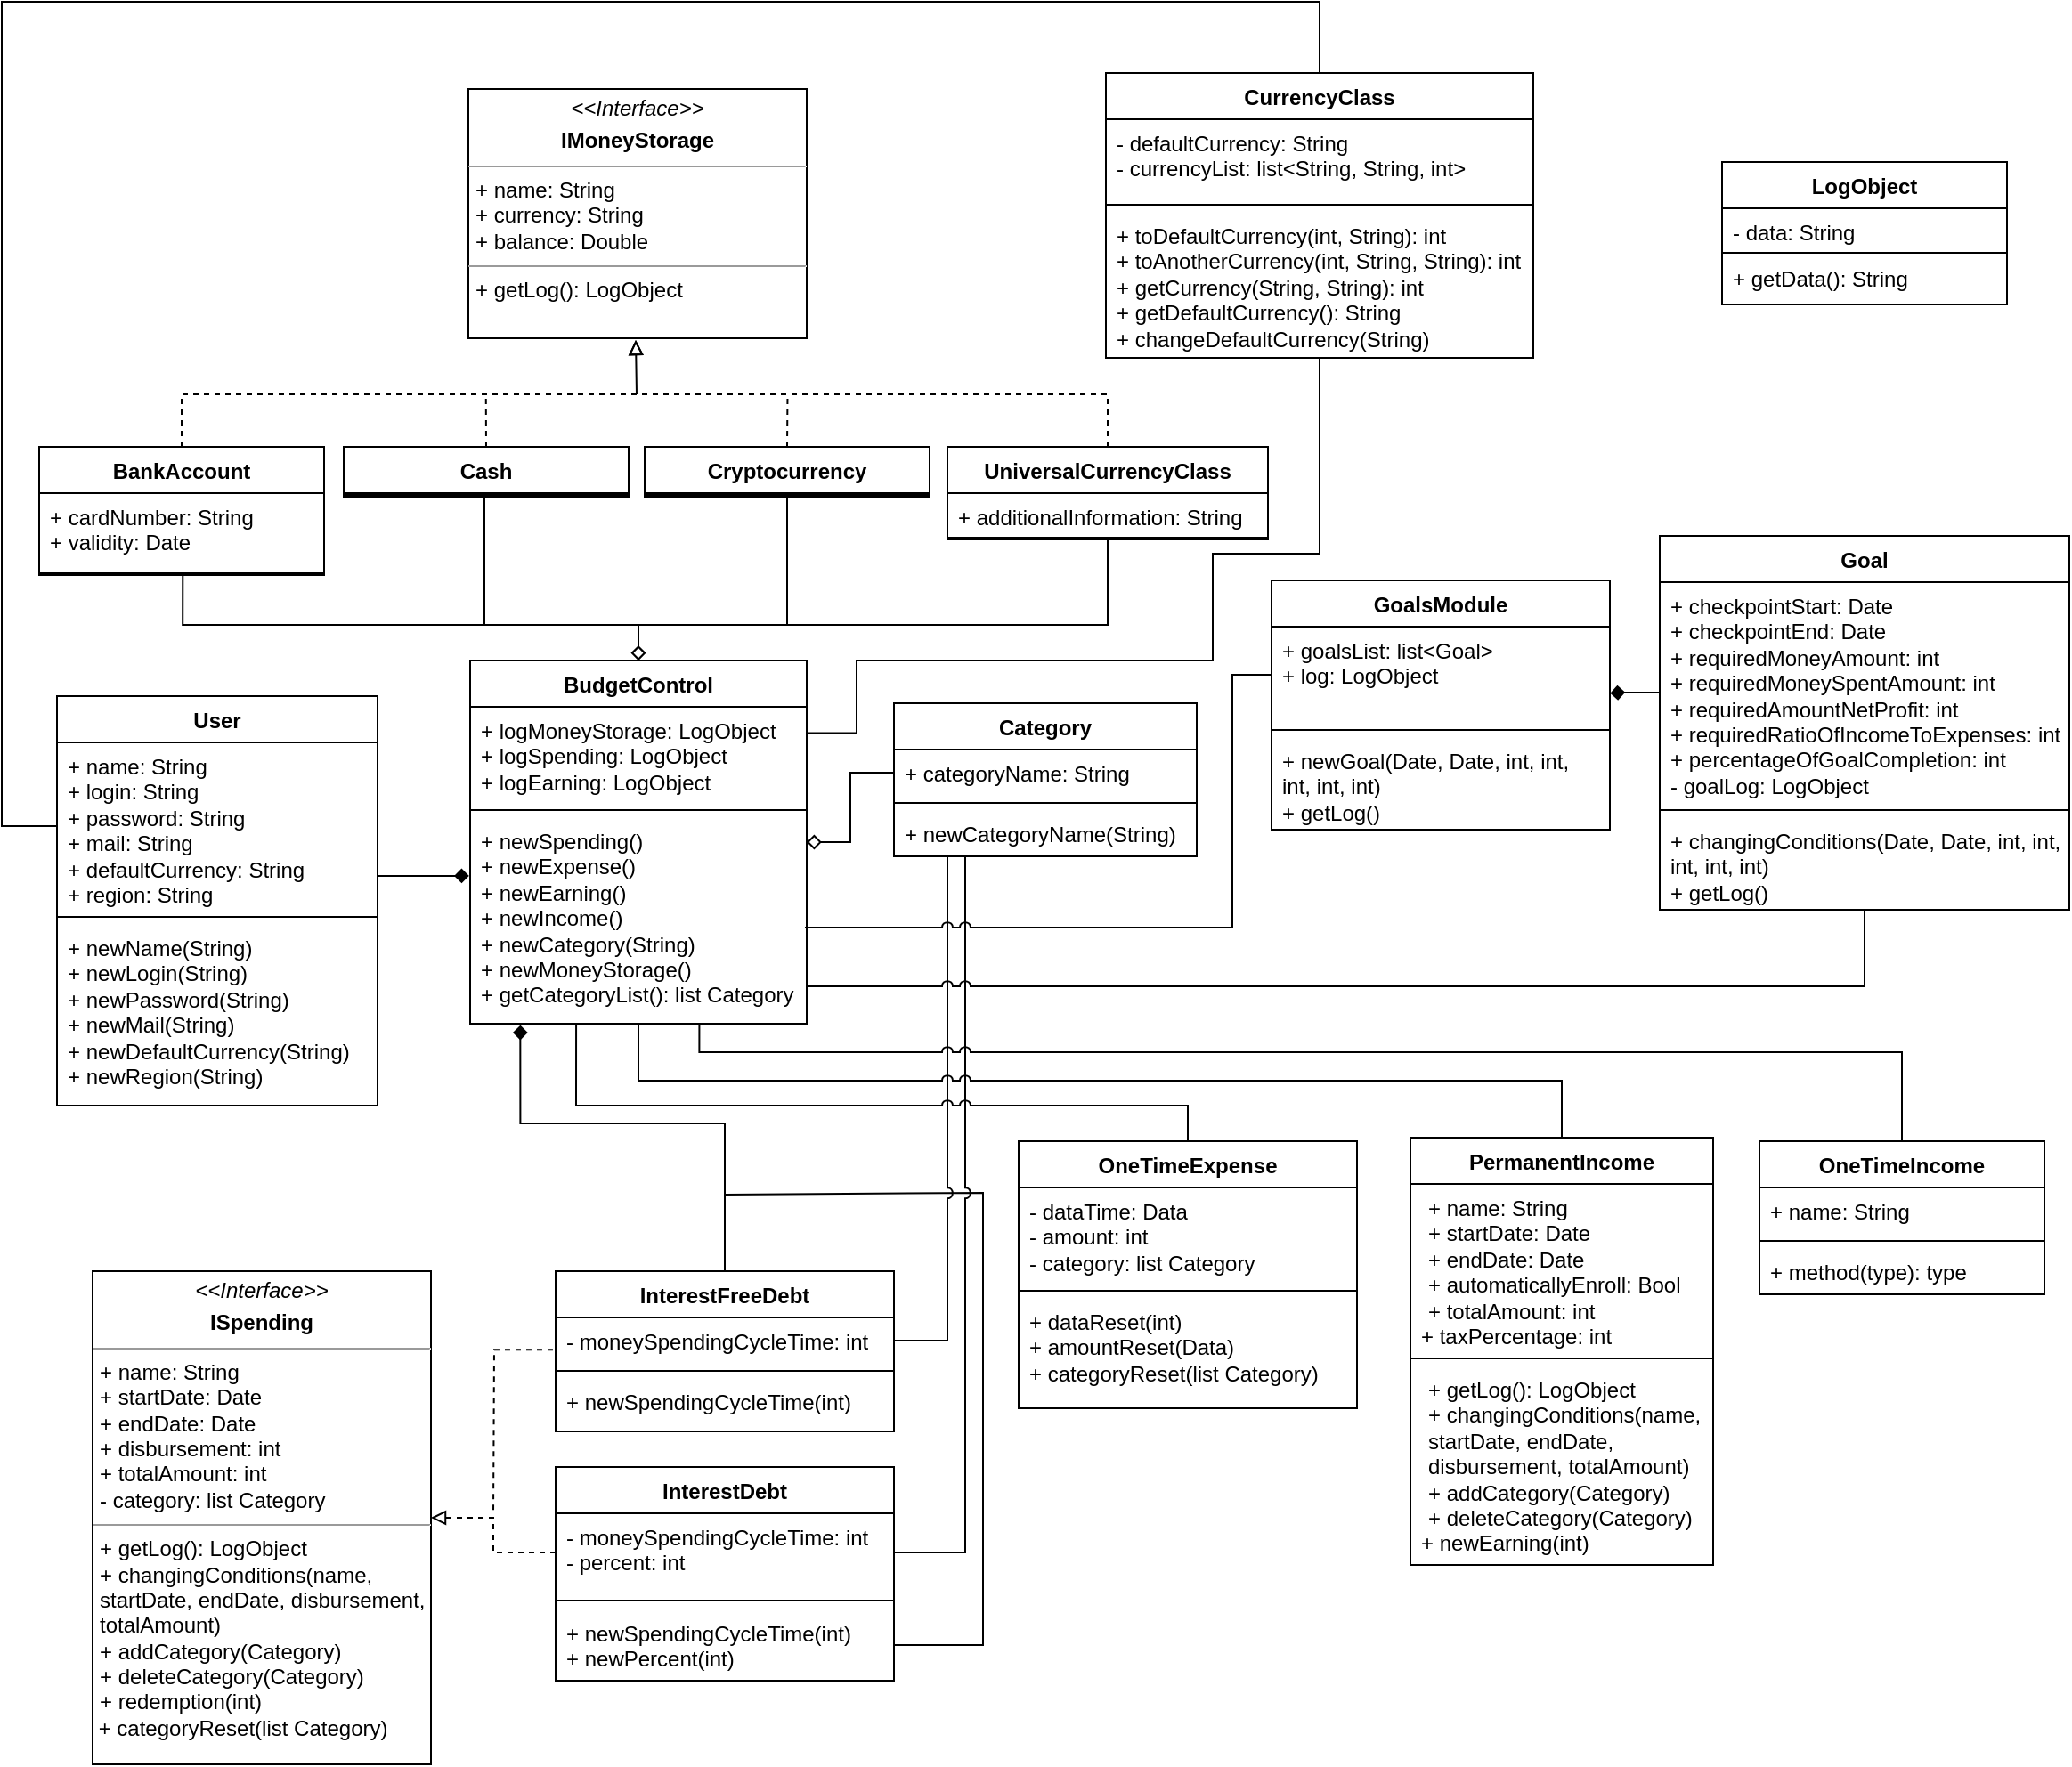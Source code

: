 <mxfile version="21.1.2" type="github">
  <diagram id="R2lEEEUBdFMjLlhIrx00" name="Page-1">
    <mxGraphModel dx="2385" dy="1435" grid="1" gridSize="10" guides="1" tooltips="1" connect="1" arrows="1" fold="1" page="1" pageScale="1" pageWidth="1654" pageHeight="1169" math="0" shadow="0" extFonts="Permanent Marker^https://fonts.googleapis.com/css?family=Permanent+Marker">
      <root>
        <mxCell id="0" />
        <mxCell id="1" parent="0" />
        <mxCell id="lAlPswCy58fTUQdY8r50-32" style="edgeStyle=orthogonalEdgeStyle;rounded=0;orthogonalLoop=1;jettySize=auto;html=1;exitX=0.5;exitY=0;exitDx=0;exitDy=0;entryX=0.5;entryY=1;entryDx=0;entryDy=0;endArrow=block;endFill=0;dashed=1;" parent="1" source="lAlPswCy58fTUQdY8r50-10" edge="1">
          <mxGeometry relative="1" as="geometry">
            <mxPoint x="602" y="290.0" as="targetPoint" />
          </mxGeometry>
        </mxCell>
        <mxCell id="lAlPswCy58fTUQdY8r50-55" style="edgeStyle=orthogonalEdgeStyle;rounded=0;orthogonalLoop=1;jettySize=auto;html=1;exitX=0.504;exitY=1.04;exitDx=0;exitDy=0;entryX=0.5;entryY=0;entryDx=0;entryDy=0;endArrow=diamond;endFill=0;exitPerimeter=0;" parent="1" target="lAlPswCy58fTUQdY8r50-47" edge="1" source="lAlPswCy58fTUQdY8r50-11">
          <mxGeometry relative="1" as="geometry">
            <mxPoint x="347.0" y="418" as="sourcePoint" />
            <mxPoint x="603" y="486" as="targetPoint" />
            <Array as="points">
              <mxPoint x="348" y="450" />
              <mxPoint x="604" y="450" />
            </Array>
          </mxGeometry>
        </mxCell>
        <mxCell id="lAlPswCy58fTUQdY8r50-10" value="&lt;b&gt;BankAccount&lt;/b&gt;" style="swimlane;fontStyle=1;align=center;verticalAlign=top;childLayout=stackLayout;horizontal=1;startSize=26;horizontalStack=0;resizeParent=1;resizeParentMax=0;resizeLast=0;collapsible=1;marginBottom=0;whiteSpace=wrap;html=1;" parent="1" vertex="1">
          <mxGeometry x="267" y="350" width="160" height="72" as="geometry">
            <mxRectangle x="50" y="440" width="120" height="30" as="alternateBounds" />
          </mxGeometry>
        </mxCell>
        <mxCell id="lAlPswCy58fTUQdY8r50-11" value="&lt;div&gt;+ cardNumber: String&lt;/div&gt;+ validity: Date&lt;div&gt;&lt;br&gt;&lt;/div&gt;" style="text;strokeColor=none;fillColor=none;align=left;verticalAlign=top;spacingLeft=4;spacingRight=4;overflow=hidden;rotatable=0;points=[[0,0.5],[1,0.5]];portConstraint=eastwest;whiteSpace=wrap;html=1;" parent="lAlPswCy58fTUQdY8r50-10" vertex="1">
          <mxGeometry y="26" width="160" height="44" as="geometry" />
        </mxCell>
        <mxCell id="lAlPswCy58fTUQdY8r50-12" value="" style="line;strokeWidth=1;fillColor=none;align=left;verticalAlign=middle;spacingTop=-1;spacingLeft=3;spacingRight=3;rotatable=0;labelPosition=right;points=[];portConstraint=eastwest;strokeColor=inherit;" parent="lAlPswCy58fTUQdY8r50-10" vertex="1">
          <mxGeometry y="70" width="160" height="2" as="geometry" />
        </mxCell>
        <mxCell id="lAlPswCy58fTUQdY8r50-43" style="edgeStyle=orthogonalEdgeStyle;rounded=0;orthogonalLoop=1;jettySize=auto;html=1;exitX=0.5;exitY=0;exitDx=0;exitDy=0;endArrow=none;endFill=0;dashed=1;" parent="1" source="lAlPswCy58fTUQdY8r50-14" edge="1">
          <mxGeometry relative="1" as="geometry">
            <mxPoint x="517.875" y="320" as="targetPoint" />
          </mxGeometry>
        </mxCell>
        <mxCell id="lAlPswCy58fTUQdY8r50-56" style="edgeStyle=orthogonalEdgeStyle;rounded=0;orthogonalLoop=1;jettySize=auto;html=1;endArrow=none;endFill=0;" parent="1" edge="1">
          <mxGeometry relative="1" as="geometry">
            <mxPoint x="517" y="450" as="targetPoint" />
            <mxPoint x="518" y="374" as="sourcePoint" />
            <Array as="points">
              <mxPoint x="517" y="374" />
            </Array>
          </mxGeometry>
        </mxCell>
        <mxCell id="lAlPswCy58fTUQdY8r50-14" value="Cash" style="swimlane;fontStyle=1;align=center;verticalAlign=top;childLayout=stackLayout;horizontal=1;startSize=26;horizontalStack=0;resizeParent=1;resizeParentMax=0;resizeLast=0;collapsible=1;marginBottom=0;whiteSpace=wrap;html=1;" parent="1" vertex="1">
          <mxGeometry x="438" y="350" width="160" height="28" as="geometry">
            <mxRectangle x="302" y="370" width="120" height="30" as="alternateBounds" />
          </mxGeometry>
        </mxCell>
        <mxCell id="lAlPswCy58fTUQdY8r50-16" value="" style="line;strokeWidth=1;fillColor=none;align=left;verticalAlign=middle;spacingTop=-1;spacingLeft=3;spacingRight=3;rotatable=0;labelPosition=right;points=[];portConstraint=eastwest;strokeColor=inherit;" parent="lAlPswCy58fTUQdY8r50-14" vertex="1">
          <mxGeometry y="26" width="160" height="2" as="geometry" />
        </mxCell>
        <mxCell id="lAlPswCy58fTUQdY8r50-42" style="edgeStyle=orthogonalEdgeStyle;rounded=0;orthogonalLoop=1;jettySize=auto;html=1;exitX=0.5;exitY=0;exitDx=0;exitDy=0;endArrow=none;endFill=0;dashed=1;" parent="1" source="lAlPswCy58fTUQdY8r50-25" edge="1">
          <mxGeometry relative="1" as="geometry">
            <mxPoint x="687.25" y="320" as="targetPoint" />
          </mxGeometry>
        </mxCell>
        <mxCell id="lAlPswCy58fTUQdY8r50-58" style="edgeStyle=orthogonalEdgeStyle;rounded=0;orthogonalLoop=1;jettySize=auto;html=1;endArrow=none;endFill=0;" parent="1" edge="1">
          <mxGeometry relative="1" as="geometry">
            <mxPoint x="687" y="450" as="targetPoint" />
            <mxPoint x="687" y="374" as="sourcePoint" />
          </mxGeometry>
        </mxCell>
        <mxCell id="lAlPswCy58fTUQdY8r50-25" value="Cryptocurrency" style="swimlane;fontStyle=1;align=center;verticalAlign=top;childLayout=stackLayout;horizontal=1;startSize=26;horizontalStack=0;resizeParent=1;resizeParentMax=0;resizeLast=0;collapsible=1;marginBottom=0;whiteSpace=wrap;html=1;" parent="1" vertex="1">
          <mxGeometry x="607" y="350" width="160" height="28" as="geometry">
            <mxRectangle x="50" y="440" width="120" height="30" as="alternateBounds" />
          </mxGeometry>
        </mxCell>
        <mxCell id="lAlPswCy58fTUQdY8r50-27" value="" style="line;strokeWidth=1;fillColor=none;align=left;verticalAlign=middle;spacingTop=-1;spacingLeft=3;spacingRight=3;rotatable=0;labelPosition=right;points=[];portConstraint=eastwest;strokeColor=inherit;" parent="lAlPswCy58fTUQdY8r50-25" vertex="1">
          <mxGeometry y="26" width="160" height="2" as="geometry" />
        </mxCell>
        <mxCell id="lAlPswCy58fTUQdY8r50-41" style="edgeStyle=orthogonalEdgeStyle;rounded=0;orthogonalLoop=1;jettySize=auto;html=1;exitX=0.5;exitY=0;exitDx=0;exitDy=0;entryX=0.5;entryY=1;entryDx=0;entryDy=0;endArrow=block;endFill=0;dashed=1;" parent="1" source="lAlPswCy58fTUQdY8r50-29" edge="1">
          <mxGeometry relative="1" as="geometry">
            <mxPoint x="602" y="290.0" as="targetPoint" />
          </mxGeometry>
        </mxCell>
        <mxCell id="lAlPswCy58fTUQdY8r50-57" style="edgeStyle=orthogonalEdgeStyle;rounded=0;orthogonalLoop=1;jettySize=auto;html=1;exitX=0.5;exitY=1;exitDx=0;exitDy=0;entryX=0.5;entryY=0;entryDx=0;entryDy=0;endArrow=diamond;endFill=0;" parent="1" source="lAlPswCy58fTUQdY8r50-29" target="lAlPswCy58fTUQdY8r50-47" edge="1">
          <mxGeometry relative="1" as="geometry">
            <Array as="points">
              <mxPoint x="867" y="450" />
              <mxPoint x="604" y="450" />
            </Array>
          </mxGeometry>
        </mxCell>
        <mxCell id="lAlPswCy58fTUQdY8r50-29" value="&lt;b&gt;UniversalCurrencyClass&lt;/b&gt;" style="swimlane;fontStyle=1;align=center;verticalAlign=top;childLayout=stackLayout;horizontal=1;startSize=26;horizontalStack=0;resizeParent=1;resizeParentMax=0;resizeLast=0;collapsible=1;marginBottom=0;whiteSpace=wrap;html=1;" parent="1" vertex="1">
          <mxGeometry x="777" y="350" width="180" height="52" as="geometry">
            <mxRectangle x="50" y="440" width="120" height="30" as="alternateBounds" />
          </mxGeometry>
        </mxCell>
        <mxCell id="lAlPswCy58fTUQdY8r50-30" value="&lt;div&gt;+ additionalInformation: String&lt;/div&gt;&lt;div&gt;&lt;br&gt;&lt;/div&gt;" style="text;strokeColor=none;fillColor=none;align=left;verticalAlign=top;spacingLeft=4;spacingRight=4;overflow=hidden;rotatable=0;points=[[0,0.5],[1,0.5]];portConstraint=eastwest;whiteSpace=wrap;html=1;" parent="lAlPswCy58fTUQdY8r50-29" vertex="1">
          <mxGeometry y="26" width="180" height="24" as="geometry" />
        </mxCell>
        <mxCell id="lAlPswCy58fTUQdY8r50-31" value="" style="line;strokeWidth=1;fillColor=none;align=left;verticalAlign=middle;spacingTop=-1;spacingLeft=3;spacingRight=3;rotatable=0;labelPosition=right;points=[];portConstraint=eastwest;strokeColor=inherit;" parent="lAlPswCy58fTUQdY8r50-29" vertex="1">
          <mxGeometry y="50" width="180" height="2" as="geometry" />
        </mxCell>
        <mxCell id="lAlPswCy58fTUQdY8r50-46" value="&lt;p style=&quot;margin:0px;margin-top:4px;text-align:center;&quot;&gt;&lt;i&gt;&amp;lt;&amp;lt;Interface&amp;gt;&amp;gt;&lt;/i&gt;&lt;br&gt;&lt;/p&gt;&lt;p style=&quot;margin:0px;margin-top:4px;text-align:center;&quot;&gt;&lt;b&gt;IMoneyStorage&lt;/b&gt;&lt;/p&gt;&lt;hr size=&quot;1&quot;&gt;&lt;p style=&quot;margin:0px;margin-left:4px;&quot;&gt;+ name: String&lt;br&gt;+ currency: String&lt;/p&gt;&lt;p style=&quot;margin:0px;margin-left:4px;&quot;&gt;+ balance: Double&lt;/p&gt;&lt;hr size=&quot;1&quot;&gt;&lt;p style=&quot;margin:0px;margin-left:4px;&quot;&gt;+ getLog(): LogObject&lt;br&gt;&lt;/p&gt;" style="verticalAlign=top;align=left;overflow=fill;fontSize=12;fontFamily=Helvetica;html=1;whiteSpace=wrap;" parent="1" vertex="1">
          <mxGeometry x="508" y="149" width="190" height="140" as="geometry" />
        </mxCell>
        <mxCell id="lAlPswCy58fTUQdY8r50-47" value="BudgetControl" style="swimlane;fontStyle=1;align=center;verticalAlign=top;childLayout=stackLayout;horizontal=1;startSize=26;horizontalStack=0;resizeParent=1;resizeParentMax=0;resizeLast=0;collapsible=1;marginBottom=0;whiteSpace=wrap;html=1;" parent="1" vertex="1">
          <mxGeometry x="509" y="470" width="189" height="204" as="geometry" />
        </mxCell>
        <mxCell id="lAlPswCy58fTUQdY8r50-48" value="&lt;div&gt;+ logMoneyStorage: LogObject&lt;/div&gt;&lt;div&gt;+ logSpending: LogObject&lt;br&gt;&lt;/div&gt;&lt;div&gt;+ logEarning: LogObject&lt;br&gt;&lt;/div&gt;" style="text;strokeColor=none;fillColor=none;align=left;verticalAlign=top;spacingLeft=4;spacingRight=4;overflow=hidden;rotatable=0;points=[[0,0.5],[1,0.5]];portConstraint=eastwest;whiteSpace=wrap;html=1;" parent="lAlPswCy58fTUQdY8r50-47" vertex="1">
          <mxGeometry y="26" width="189" height="54" as="geometry" />
        </mxCell>
        <mxCell id="lAlPswCy58fTUQdY8r50-49" value="" style="line;strokeWidth=1;fillColor=none;align=left;verticalAlign=middle;spacingTop=-1;spacingLeft=3;spacingRight=3;rotatable=0;labelPosition=right;points=[];portConstraint=eastwest;strokeColor=inherit;" parent="lAlPswCy58fTUQdY8r50-47" vertex="1">
          <mxGeometry y="80" width="189" height="8" as="geometry" />
        </mxCell>
        <mxCell id="lAlPswCy58fTUQdY8r50-50" value="&lt;div&gt;+ newSpending()&lt;/div&gt;&lt;div&gt;+ newExpense()&lt;/div&gt;&lt;div&gt;+ newEarning()&lt;/div&gt;&lt;div&gt;+ newIncome()&lt;/div&gt;&lt;div&gt;+ newCategory(String)&lt;/div&gt;&lt;div&gt;+ newMoneyStorage()&lt;br&gt;&lt;/div&gt;&lt;div&gt;+ getCategoryList(): list Category&lt;br&gt;&lt;/div&gt;" style="text;strokeColor=none;fillColor=none;align=left;verticalAlign=top;spacingLeft=4;spacingRight=4;overflow=hidden;rotatable=0;points=[[0,0.5],[1,0.5]];portConstraint=eastwest;whiteSpace=wrap;html=1;" parent="lAlPswCy58fTUQdY8r50-47" vertex="1">
          <mxGeometry y="88" width="189" height="116" as="geometry" />
        </mxCell>
        <mxCell id="lAlPswCy58fTUQdY8r50-51" value="Category" style="swimlane;fontStyle=1;align=center;verticalAlign=top;childLayout=stackLayout;horizontal=1;startSize=26;horizontalStack=0;resizeParent=1;resizeParentMax=0;resizeLast=0;collapsible=1;marginBottom=0;whiteSpace=wrap;html=1;" parent="1" vertex="1">
          <mxGeometry x="747" y="494" width="170" height="86" as="geometry" />
        </mxCell>
        <mxCell id="lAlPswCy58fTUQdY8r50-52" value="+ categoryName: String" style="text;strokeColor=none;fillColor=none;align=left;verticalAlign=top;spacingLeft=4;spacingRight=4;overflow=hidden;rotatable=0;points=[[0,0.5],[1,0.5]];portConstraint=eastwest;whiteSpace=wrap;html=1;" parent="lAlPswCy58fTUQdY8r50-51" vertex="1">
          <mxGeometry y="26" width="170" height="26" as="geometry" />
        </mxCell>
        <mxCell id="lAlPswCy58fTUQdY8r50-53" value="" style="line;strokeWidth=1;fillColor=none;align=left;verticalAlign=middle;spacingTop=-1;spacingLeft=3;spacingRight=3;rotatable=0;labelPosition=right;points=[];portConstraint=eastwest;strokeColor=inherit;" parent="lAlPswCy58fTUQdY8r50-51" vertex="1">
          <mxGeometry y="52" width="170" height="8" as="geometry" />
        </mxCell>
        <mxCell id="lAlPswCy58fTUQdY8r50-54" value="+ newCategoryName(String)" style="text;strokeColor=none;fillColor=none;align=left;verticalAlign=top;spacingLeft=4;spacingRight=4;overflow=hidden;rotatable=0;points=[[0,0.5],[1,0.5]];portConstraint=eastwest;whiteSpace=wrap;html=1;" parent="lAlPswCy58fTUQdY8r50-51" vertex="1">
          <mxGeometry y="60" width="170" height="26" as="geometry" />
        </mxCell>
        <mxCell id="lAlPswCy58fTUQdY8r50-59" style="edgeStyle=orthogonalEdgeStyle;rounded=0;orthogonalLoop=1;jettySize=auto;html=1;exitX=0;exitY=0.5;exitDx=0;exitDy=0;entryX=1;entryY=0.5;entryDx=0;entryDy=0;endArrow=diamond;endFill=0;" parent="1" source="lAlPswCy58fTUQdY8r50-52" target="lAlPswCy58fTUQdY8r50-47" edge="1">
          <mxGeometry relative="1" as="geometry" />
        </mxCell>
        <mxCell id="lAlPswCy58fTUQdY8r50-60" value="User" style="swimlane;fontStyle=1;align=center;verticalAlign=top;childLayout=stackLayout;horizontal=1;startSize=26;horizontalStack=0;resizeParent=1;resizeParentMax=0;resizeLast=0;collapsible=1;marginBottom=0;whiteSpace=wrap;html=1;" parent="1" vertex="1">
          <mxGeometry x="277" y="490" width="180" height="230" as="geometry" />
        </mxCell>
        <mxCell id="lAlPswCy58fTUQdY8r50-61" value="&lt;div&gt;+ name: String&lt;/div&gt;&lt;div&gt;+ login: String&lt;/div&gt;&lt;div&gt;+ password: String&lt;br&gt;&lt;/div&gt;&lt;div&gt;+ mail: String&lt;/div&gt;&lt;div&gt;+ defaultCurrency: String&lt;br&gt;&lt;/div&gt;&lt;div&gt;+ region: String&lt;br&gt;&lt;/div&gt;" style="text;strokeColor=none;fillColor=none;align=left;verticalAlign=top;spacingLeft=4;spacingRight=4;overflow=hidden;rotatable=0;points=[[0,0.5],[1,0.5]];portConstraint=eastwest;whiteSpace=wrap;html=1;" parent="lAlPswCy58fTUQdY8r50-60" vertex="1">
          <mxGeometry y="26" width="180" height="94" as="geometry" />
        </mxCell>
        <mxCell id="lAlPswCy58fTUQdY8r50-62" value="" style="line;strokeWidth=1;fillColor=none;align=left;verticalAlign=middle;spacingTop=-1;spacingLeft=3;spacingRight=3;rotatable=0;labelPosition=right;points=[];portConstraint=eastwest;strokeColor=inherit;" parent="lAlPswCy58fTUQdY8r50-60" vertex="1">
          <mxGeometry y="120" width="180" height="8" as="geometry" />
        </mxCell>
        <mxCell id="lAlPswCy58fTUQdY8r50-63" value="&lt;div&gt;+ newName(String)&lt;/div&gt;&lt;div&gt;+ newLogin(String)&lt;/div&gt;&lt;div&gt;+ newPassword(String)&lt;/div&gt;&lt;div&gt;+ newMail(String)&lt;/div&gt;&lt;div&gt;+ newDefaultCurrency(String)&lt;br&gt;&lt;/div&gt;+ newRegion(String)" style="text;strokeColor=none;fillColor=none;align=left;verticalAlign=top;spacingLeft=4;spacingRight=4;overflow=hidden;rotatable=0;points=[[0,0.5],[1,0.5]];portConstraint=eastwest;whiteSpace=wrap;html=1;" parent="lAlPswCy58fTUQdY8r50-60" vertex="1">
          <mxGeometry y="128" width="180" height="102" as="geometry" />
        </mxCell>
        <mxCell id="lAlPswCy58fTUQdY8r50-64" style="edgeStyle=orthogonalEdgeStyle;rounded=0;orthogonalLoop=1;jettySize=auto;html=1;exitX=1;exitY=0.798;exitDx=0;exitDy=0;endArrow=diamond;endFill=1;exitPerimeter=0;entryX=-0.003;entryY=0.284;entryDx=0;entryDy=0;entryPerimeter=0;" parent="1" source="lAlPswCy58fTUQdY8r50-61" target="lAlPswCy58fTUQdY8r50-50" edge="1">
          <mxGeometry relative="1" as="geometry">
            <mxPoint x="507" y="590" as="targetPoint" />
            <Array as="points" />
          </mxGeometry>
        </mxCell>
        <mxCell id="lAlPswCy58fTUQdY8r50-65" value="&lt;p style=&quot;margin:0px;margin-top:4px;text-align:center;&quot;&gt;&lt;i&gt;&amp;lt;&amp;lt;Interface&amp;gt;&amp;gt;&lt;/i&gt;&lt;br&gt;&lt;/p&gt;&lt;p style=&quot;margin:0px;margin-top:4px;text-align:center;&quot;&gt;&lt;b&gt;ISpending&lt;/b&gt;&lt;/p&gt;&lt;hr size=&quot;1&quot;&gt;&lt;p style=&quot;margin:0px;margin-left:4px;&quot;&gt;+ name: String&lt;br&gt;+ startDate: Date&lt;/p&gt;&lt;p style=&quot;margin:0px;margin-left:4px;&quot;&gt;+ endDate: Date&lt;/p&gt;&lt;p style=&quot;margin:0px;margin-left:4px;&quot;&gt;+ disbursement: int&lt;/p&gt;&lt;p style=&quot;margin:0px;margin-left:4px;&quot;&gt;+ totalAmount: int&lt;/p&gt;&lt;p style=&quot;margin:0px;margin-left:4px;&quot;&gt;- category: list Category&lt;/p&gt;&lt;hr size=&quot;1&quot;&gt;&lt;p style=&quot;margin:0px;margin-left:4px;&quot;&gt;+ getLog(): LogObject&lt;/p&gt;&lt;p style=&quot;margin:0px;margin-left:4px;&quot;&gt;+ changingConditions(name, startDate, endDate, disbursement, totalAmount)&lt;/p&gt;&lt;p style=&quot;margin:0px;margin-left:4px;&quot;&gt;+ addCategory(Category)&lt;/p&gt;&lt;p style=&quot;margin:0px;margin-left:4px;&quot;&gt;+ deleteCategory(Category)&lt;/p&gt;&lt;p style=&quot;margin:0px;margin-left:4px;&quot;&gt;+ redemption(int)&lt;br&gt;&lt;/p&gt;&lt;div&gt;&amp;nbsp;+ categoryReset(list Category)&lt;/div&gt;" style="verticalAlign=top;align=left;overflow=fill;fontSize=12;fontFamily=Helvetica;html=1;whiteSpace=wrap;" parent="1" vertex="1">
          <mxGeometry x="297" y="813" width="190" height="277" as="geometry" />
        </mxCell>
        <mxCell id="lAlPswCy58fTUQdY8r50-81" style="edgeStyle=orthogonalEdgeStyle;rounded=0;orthogonalLoop=1;jettySize=auto;html=1;exitX=0.5;exitY=0;exitDx=0;exitDy=0;endArrow=diamond;endFill=1;entryX=0.149;entryY=1.007;entryDx=0;entryDy=0;entryPerimeter=0;" parent="1" source="lAlPswCy58fTUQdY8r50-68" target="lAlPswCy58fTUQdY8r50-50" edge="1">
          <mxGeometry relative="1" as="geometry">
            <mxPoint x="537" y="690" as="targetPoint" />
            <Array as="points">
              <mxPoint x="652" y="730" />
              <mxPoint x="537" y="730" />
            </Array>
          </mxGeometry>
        </mxCell>
        <mxCell id="lAlPswCy58fTUQdY8r50-68" value="InterestFreeDebt" style="swimlane;fontStyle=1;align=center;verticalAlign=top;childLayout=stackLayout;horizontal=1;startSize=26;horizontalStack=0;resizeParent=1;resizeParentMax=0;resizeLast=0;collapsible=1;marginBottom=0;whiteSpace=wrap;html=1;" parent="1" vertex="1">
          <mxGeometry x="557" y="813" width="190" height="90" as="geometry" />
        </mxCell>
        <mxCell id="lAlPswCy58fTUQdY8r50-77" style="edgeStyle=orthogonalEdgeStyle;rounded=0;orthogonalLoop=1;jettySize=auto;html=1;exitX=-0.008;exitY=0.697;exitDx=0;exitDy=0;endArrow=none;endFill=0;dashed=1;exitPerimeter=0;" parent="lAlPswCy58fTUQdY8r50-68" source="lAlPswCy58fTUQdY8r50-69" edge="1">
          <mxGeometry relative="1" as="geometry">
            <mxPoint x="-35" y="137" as="targetPoint" />
            <mxPoint x="5" y="44" as="sourcePoint" />
          </mxGeometry>
        </mxCell>
        <mxCell id="lAlPswCy58fTUQdY8r50-69" value="- moneySpendingCycleTime: int" style="text;strokeColor=none;fillColor=none;align=left;verticalAlign=top;spacingLeft=4;spacingRight=4;overflow=hidden;rotatable=0;points=[[0,0.5],[1,0.5]];portConstraint=eastwest;whiteSpace=wrap;html=1;" parent="lAlPswCy58fTUQdY8r50-68" vertex="1">
          <mxGeometry y="26" width="190" height="26" as="geometry" />
        </mxCell>
        <mxCell id="lAlPswCy58fTUQdY8r50-70" value="" style="line;strokeWidth=1;fillColor=none;align=left;verticalAlign=middle;spacingTop=-1;spacingLeft=3;spacingRight=3;rotatable=0;labelPosition=right;points=[];portConstraint=eastwest;strokeColor=inherit;" parent="lAlPswCy58fTUQdY8r50-68" vertex="1">
          <mxGeometry y="52" width="190" height="8" as="geometry" />
        </mxCell>
        <mxCell id="lAlPswCy58fTUQdY8r50-71" value="+ newSpendingCycleTime(int)" style="text;strokeColor=none;fillColor=none;align=left;verticalAlign=top;spacingLeft=4;spacingRight=4;overflow=hidden;rotatable=0;points=[[0,0.5],[1,0.5]];portConstraint=eastwest;whiteSpace=wrap;html=1;" parent="lAlPswCy58fTUQdY8r50-68" vertex="1">
          <mxGeometry y="60" width="190" height="30" as="geometry" />
        </mxCell>
        <mxCell id="lAlPswCy58fTUQdY8r50-72" value="InterestDebt" style="swimlane;fontStyle=1;align=center;verticalAlign=top;childLayout=stackLayout;horizontal=1;startSize=26;horizontalStack=0;resizeParent=1;resizeParentMax=0;resizeLast=0;collapsible=1;marginBottom=0;whiteSpace=wrap;html=1;" parent="1" vertex="1">
          <mxGeometry x="557" y="923" width="190" height="120" as="geometry" />
        </mxCell>
        <mxCell id="lAlPswCy58fTUQdY8r50-73" value="&lt;div&gt;- moneySpendingCycleTime: int&lt;/div&gt;&lt;div&gt;- percent: int&lt;br&gt;&lt;/div&gt;" style="text;strokeColor=none;fillColor=none;align=left;verticalAlign=top;spacingLeft=4;spacingRight=4;overflow=hidden;rotatable=0;points=[[0,0.5],[1,0.5]];portConstraint=eastwest;whiteSpace=wrap;html=1;" parent="lAlPswCy58fTUQdY8r50-72" vertex="1">
          <mxGeometry y="26" width="190" height="44" as="geometry" />
        </mxCell>
        <mxCell id="lAlPswCy58fTUQdY8r50-74" value="" style="line;strokeWidth=1;fillColor=none;align=left;verticalAlign=middle;spacingTop=-1;spacingLeft=3;spacingRight=3;rotatable=0;labelPosition=right;points=[];portConstraint=eastwest;strokeColor=inherit;" parent="lAlPswCy58fTUQdY8r50-72" vertex="1">
          <mxGeometry y="70" width="190" height="10" as="geometry" />
        </mxCell>
        <mxCell id="lAlPswCy58fTUQdY8r50-82" style="edgeStyle=orthogonalEdgeStyle;rounded=0;orthogonalLoop=1;jettySize=auto;html=1;exitX=1;exitY=0.5;exitDx=0;exitDy=0;endArrow=none;endFill=0;jumpStyle=arc;" parent="lAlPswCy58fTUQdY8r50-72" source="lAlPswCy58fTUQdY8r50-75" edge="1">
          <mxGeometry relative="1" as="geometry">
            <mxPoint x="95" y="-153" as="targetPoint" />
            <mxPoint x="185" y="100" as="sourcePoint" />
            <Array as="points">
              <mxPoint x="240" y="100" />
              <mxPoint x="240" y="-154" />
              <mxPoint x="95" y="-154" />
            </Array>
          </mxGeometry>
        </mxCell>
        <mxCell id="lAlPswCy58fTUQdY8r50-75" value="&lt;div&gt;+ newSpendingCycleTime(int)&lt;br&gt;+ newPercent(int)&lt;br&gt;&lt;/div&gt;" style="text;strokeColor=none;fillColor=none;align=left;verticalAlign=top;spacingLeft=4;spacingRight=4;overflow=hidden;rotatable=0;points=[[0,0.5],[1,0.5]];portConstraint=eastwest;whiteSpace=wrap;html=1;" parent="lAlPswCy58fTUQdY8r50-72" vertex="1">
          <mxGeometry y="80" width="190" height="40" as="geometry" />
        </mxCell>
        <mxCell id="lAlPswCy58fTUQdY8r50-76" style="edgeStyle=orthogonalEdgeStyle;rounded=0;orthogonalLoop=1;jettySize=auto;html=1;exitX=0;exitY=0.5;exitDx=0;exitDy=0;entryX=1;entryY=0.5;entryDx=0;entryDy=0;endArrow=block;endFill=0;dashed=1;" parent="1" source="lAlPswCy58fTUQdY8r50-73" target="lAlPswCy58fTUQdY8r50-65" edge="1">
          <mxGeometry relative="1" as="geometry" />
        </mxCell>
        <mxCell id="lAlPswCy58fTUQdY8r50-78" style="edgeStyle=orthogonalEdgeStyle;rounded=0;orthogonalLoop=1;jettySize=auto;html=1;exitX=1;exitY=0.5;exitDx=0;exitDy=0;entryX=0.25;entryY=1;entryDx=0;entryDy=0;entryPerimeter=0;endArrow=none;endFill=0;jumpStyle=arc;" parent="1" source="lAlPswCy58fTUQdY8r50-69" target="lAlPswCy58fTUQdY8r50-54" edge="1">
          <mxGeometry relative="1" as="geometry">
            <Array as="points">
              <mxPoint x="777" y="852" />
              <mxPoint x="777" y="580" />
            </Array>
          </mxGeometry>
        </mxCell>
        <mxCell id="lAlPswCy58fTUQdY8r50-79" style="edgeStyle=orthogonalEdgeStyle;rounded=0;orthogonalLoop=1;jettySize=auto;html=1;exitX=1;exitY=0.5;exitDx=0;exitDy=0;entryX=0.313;entryY=1;entryDx=0;entryDy=0;entryPerimeter=0;endArrow=none;endFill=0;jumpStyle=arc;" parent="1" source="lAlPswCy58fTUQdY8r50-73" target="lAlPswCy58fTUQdY8r50-54" edge="1">
          <mxGeometry relative="1" as="geometry">
            <Array as="points">
              <mxPoint x="787" y="971" />
              <mxPoint x="787" y="580" />
            </Array>
          </mxGeometry>
        </mxCell>
        <mxCell id="lAlPswCy58fTUQdY8r50-91" style="edgeStyle=orthogonalEdgeStyle;rounded=0;orthogonalLoop=1;jettySize=auto;html=1;exitX=0.5;exitY=0;exitDx=0;exitDy=0;entryX=0.315;entryY=1.006;entryDx=0;entryDy=0;entryPerimeter=0;endArrow=none;endFill=0;jumpStyle=arc;" parent="1" source="lAlPswCy58fTUQdY8r50-83" target="lAlPswCy58fTUQdY8r50-50" edge="1">
          <mxGeometry relative="1" as="geometry">
            <Array as="points">
              <mxPoint x="912" y="720" />
              <mxPoint x="569" y="720" />
            </Array>
          </mxGeometry>
        </mxCell>
        <mxCell id="lAlPswCy58fTUQdY8r50-83" value="OneTimeExpense" style="swimlane;fontStyle=1;align=center;verticalAlign=top;childLayout=stackLayout;horizontal=1;startSize=26;horizontalStack=0;resizeParent=1;resizeParentMax=0;resizeLast=0;collapsible=1;marginBottom=0;whiteSpace=wrap;html=1;" parent="1" vertex="1">
          <mxGeometry x="817" y="740" width="190" height="150" as="geometry" />
        </mxCell>
        <mxCell id="lAlPswCy58fTUQdY8r50-85" value="&lt;div&gt;- dataTime: Data&lt;br&gt;&lt;/div&gt;&lt;div&gt;- amount: int&lt;br&gt;&lt;/div&gt;&lt;div&gt;- category: list Category&lt;br&gt;&lt;/div&gt;&lt;div&gt;&lt;br&gt;&lt;/div&gt;" style="text;strokeColor=none;fillColor=none;align=left;verticalAlign=top;spacingLeft=4;spacingRight=4;overflow=hidden;rotatable=0;points=[[0,0.5],[1,0.5]];portConstraint=eastwest;whiteSpace=wrap;html=1;" parent="lAlPswCy58fTUQdY8r50-83" vertex="1">
          <mxGeometry y="26" width="190" height="54" as="geometry" />
        </mxCell>
        <mxCell id="lAlPswCy58fTUQdY8r50-86" value="" style="line;strokeWidth=1;fillColor=none;align=left;verticalAlign=middle;spacingTop=-1;spacingLeft=3;spacingRight=3;rotatable=0;labelPosition=right;points=[];portConstraint=eastwest;strokeColor=inherit;" parent="lAlPswCy58fTUQdY8r50-83" vertex="1">
          <mxGeometry y="80" width="190" height="8" as="geometry" />
        </mxCell>
        <mxCell id="lAlPswCy58fTUQdY8r50-87" value="&lt;div&gt;+ dataReset(int)&lt;/div&gt;&lt;div&gt;+ amountReset(Data)&lt;/div&gt;&lt;div&gt;+ categoryReset(list Category)&lt;br&gt;&lt;/div&gt;" style="text;strokeColor=none;fillColor=none;align=left;verticalAlign=top;spacingLeft=4;spacingRight=4;overflow=hidden;rotatable=0;points=[[0,0.5],[1,0.5]];portConstraint=eastwest;whiteSpace=wrap;html=1;" parent="lAlPswCy58fTUQdY8r50-83" vertex="1">
          <mxGeometry y="88" width="190" height="62" as="geometry" />
        </mxCell>
        <mxCell id="lAlPswCy58fTUQdY8r50-101" style="edgeStyle=orthogonalEdgeStyle;rounded=0;orthogonalLoop=1;jettySize=auto;html=1;exitX=0.5;exitY=0;exitDx=0;exitDy=0;entryX=0.5;entryY=1;entryDx=0;entryDy=0;endArrow=none;endFill=0;jumpStyle=arc;" parent="1" source="lAlPswCy58fTUQdY8r50-93" target="lAlPswCy58fTUQdY8r50-47" edge="1">
          <mxGeometry relative="1" as="geometry" />
        </mxCell>
        <mxCell id="lAlPswCy58fTUQdY8r50-93" value="PermanentIncome" style="swimlane;fontStyle=1;align=center;verticalAlign=top;childLayout=stackLayout;horizontal=1;startSize=26;horizontalStack=0;resizeParent=1;resizeParentMax=0;resizeLast=0;collapsible=1;marginBottom=0;whiteSpace=wrap;html=1;" parent="1" vertex="1">
          <mxGeometry x="1037" y="738" width="170" height="240" as="geometry" />
        </mxCell>
        <mxCell id="lAlPswCy58fTUQdY8r50-94" value="&lt;p style=&quot;margin:0px;margin-left:4px;&quot;&gt;+ name: String&lt;br&gt;+ startDate: Date&lt;/p&gt;&lt;p style=&quot;margin:0px;margin-left:4px;&quot;&gt;+ endDate: Date&lt;/p&gt;&lt;p style=&quot;margin:0px;margin-left:4px;&quot;&gt;+ automaticallyEnroll: Bool&lt;/p&gt;&lt;p style=&quot;margin:0px;margin-left:4px;&quot;&gt;+ totalAmount: int&lt;/p&gt;+ taxPercentage: int" style="text;strokeColor=none;fillColor=none;align=left;verticalAlign=top;spacingLeft=4;spacingRight=4;overflow=hidden;rotatable=0;points=[[0,0.5],[1,0.5]];portConstraint=eastwest;whiteSpace=wrap;html=1;" parent="lAlPswCy58fTUQdY8r50-93" vertex="1">
          <mxGeometry y="26" width="170" height="94" as="geometry" />
        </mxCell>
        <mxCell id="lAlPswCy58fTUQdY8r50-95" value="" style="line;strokeWidth=1;fillColor=none;align=left;verticalAlign=middle;spacingTop=-1;spacingLeft=3;spacingRight=3;rotatable=0;labelPosition=right;points=[];portConstraint=eastwest;strokeColor=inherit;" parent="lAlPswCy58fTUQdY8r50-93" vertex="1">
          <mxGeometry y="120" width="170" height="8" as="geometry" />
        </mxCell>
        <mxCell id="lAlPswCy58fTUQdY8r50-96" value="&lt;p style=&quot;margin:0px;margin-left:4px;&quot;&gt;+ getLog(): LogObject&lt;/p&gt;&lt;p style=&quot;margin:0px;margin-left:4px;&quot;&gt;+ changingConditions(name, startDate, endDate, disbursement, totalAmount)&lt;/p&gt;&lt;p style=&quot;margin:0px;margin-left:4px;&quot;&gt;+ addCategory(Category)&lt;/p&gt;&lt;p style=&quot;margin:0px;margin-left:4px;&quot;&gt;+ deleteCategory(Category)&lt;/p&gt;+ newEarning(int)" style="text;strokeColor=none;fillColor=none;align=left;verticalAlign=top;spacingLeft=4;spacingRight=4;overflow=hidden;rotatable=0;points=[[0,0.5],[1,0.5]];portConstraint=eastwest;whiteSpace=wrap;html=1;" parent="lAlPswCy58fTUQdY8r50-93" vertex="1">
          <mxGeometry y="128" width="170" height="112" as="geometry" />
        </mxCell>
        <mxCell id="lAlPswCy58fTUQdY8r50-102" style="edgeStyle=orthogonalEdgeStyle;rounded=0;orthogonalLoop=1;jettySize=auto;html=1;exitX=0.5;exitY=0;exitDx=0;exitDy=0;entryX=0.681;entryY=1;entryDx=0;entryDy=0;entryPerimeter=0;endArrow=none;endFill=0;jumpStyle=arc;" parent="1" source="lAlPswCy58fTUQdY8r50-97" target="lAlPswCy58fTUQdY8r50-50" edge="1">
          <mxGeometry relative="1" as="geometry">
            <Array as="points">
              <mxPoint x="1313" y="690" />
              <mxPoint x="638" y="690" />
            </Array>
          </mxGeometry>
        </mxCell>
        <mxCell id="lAlPswCy58fTUQdY8r50-97" value="OneTimeIncome" style="swimlane;fontStyle=1;align=center;verticalAlign=top;childLayout=stackLayout;horizontal=1;startSize=26;horizontalStack=0;resizeParent=1;resizeParentMax=0;resizeLast=0;collapsible=1;marginBottom=0;whiteSpace=wrap;html=1;" parent="1" vertex="1">
          <mxGeometry x="1233" y="740" width="160" height="86" as="geometry" />
        </mxCell>
        <mxCell id="lAlPswCy58fTUQdY8r50-98" value="+ name: String" style="text;strokeColor=none;fillColor=none;align=left;verticalAlign=top;spacingLeft=4;spacingRight=4;overflow=hidden;rotatable=0;points=[[0,0.5],[1,0.5]];portConstraint=eastwest;whiteSpace=wrap;html=1;" parent="lAlPswCy58fTUQdY8r50-97" vertex="1">
          <mxGeometry y="26" width="160" height="26" as="geometry" />
        </mxCell>
        <mxCell id="lAlPswCy58fTUQdY8r50-99" value="" style="line;strokeWidth=1;fillColor=none;align=left;verticalAlign=middle;spacingTop=-1;spacingLeft=3;spacingRight=3;rotatable=0;labelPosition=right;points=[];portConstraint=eastwest;strokeColor=inherit;" parent="lAlPswCy58fTUQdY8r50-97" vertex="1">
          <mxGeometry y="52" width="160" height="8" as="geometry" />
        </mxCell>
        <mxCell id="lAlPswCy58fTUQdY8r50-100" value="+ method(type): type" style="text;strokeColor=none;fillColor=none;align=left;verticalAlign=top;spacingLeft=4;spacingRight=4;overflow=hidden;rotatable=0;points=[[0,0.5],[1,0.5]];portConstraint=eastwest;whiteSpace=wrap;html=1;" parent="lAlPswCy58fTUQdY8r50-97" vertex="1">
          <mxGeometry y="60" width="160" height="26" as="geometry" />
        </mxCell>
        <mxCell id="Tsm6eNAXbn-egcAqX1Hi-1" value="GoalsModule" style="swimlane;fontStyle=1;align=center;verticalAlign=top;childLayout=stackLayout;horizontal=1;startSize=26;horizontalStack=0;resizeParent=1;resizeParentMax=0;resizeLast=0;collapsible=1;marginBottom=0;whiteSpace=wrap;html=1;" vertex="1" parent="1">
          <mxGeometry x="959" y="425" width="190" height="140" as="geometry" />
        </mxCell>
        <mxCell id="Tsm6eNAXbn-egcAqX1Hi-2" value="&lt;div&gt;+ goalsList: list&amp;lt;Goal&amp;gt;&lt;br&gt;&lt;/div&gt;&lt;div&gt;+ log: LogObject&lt;br&gt;&lt;/div&gt;" style="text;strokeColor=none;fillColor=none;align=left;verticalAlign=top;spacingLeft=4;spacingRight=4;overflow=hidden;rotatable=0;points=[[0,0.5],[1,0.5]];portConstraint=eastwest;whiteSpace=wrap;html=1;" vertex="1" parent="Tsm6eNAXbn-egcAqX1Hi-1">
          <mxGeometry y="26" width="190" height="54" as="geometry" />
        </mxCell>
        <mxCell id="Tsm6eNAXbn-egcAqX1Hi-3" value="" style="line;strokeWidth=1;fillColor=none;align=left;verticalAlign=middle;spacingTop=-1;spacingLeft=3;spacingRight=3;rotatable=0;labelPosition=right;points=[];portConstraint=eastwest;strokeColor=inherit;" vertex="1" parent="Tsm6eNAXbn-egcAqX1Hi-1">
          <mxGeometry y="80" width="190" height="8" as="geometry" />
        </mxCell>
        <mxCell id="Tsm6eNAXbn-egcAqX1Hi-4" value="&lt;div&gt;+ newGoal(Date, Date, int, int, int, int, int)&lt;/div&gt;&lt;div&gt;+ getLog()&lt;br&gt;&lt;/div&gt;" style="text;strokeColor=none;fillColor=none;align=left;verticalAlign=top;spacingLeft=4;spacingRight=4;overflow=hidden;rotatable=0;points=[[0,0.5],[1,0.5]];portConstraint=eastwest;whiteSpace=wrap;html=1;" vertex="1" parent="Tsm6eNAXbn-egcAqX1Hi-1">
          <mxGeometry y="88" width="190" height="52" as="geometry" />
        </mxCell>
        <mxCell id="Tsm6eNAXbn-egcAqX1Hi-11" style="edgeStyle=orthogonalEdgeStyle;rounded=0;orthogonalLoop=1;jettySize=auto;html=1;endArrow=none;endFill=0;jumpStyle=arc;" edge="1" parent="1" source="Tsm6eNAXbn-egcAqX1Hi-5" target="lAlPswCy58fTUQdY8r50-50">
          <mxGeometry relative="1" as="geometry">
            <Array as="points">
              <mxPoint x="1292" y="653" />
            </Array>
          </mxGeometry>
        </mxCell>
        <mxCell id="Tsm6eNAXbn-egcAqX1Hi-5" value="Goal" style="swimlane;fontStyle=1;align=center;verticalAlign=top;childLayout=stackLayout;horizontal=1;startSize=26;horizontalStack=0;resizeParent=1;resizeParentMax=0;resizeLast=0;collapsible=1;marginBottom=0;whiteSpace=wrap;html=1;" vertex="1" parent="1">
          <mxGeometry x="1177" y="400" width="230" height="210" as="geometry" />
        </mxCell>
        <mxCell id="Tsm6eNAXbn-egcAqX1Hi-6" value="&lt;div&gt;+ checkpointStart: Date&lt;br&gt;&lt;/div&gt;&lt;div&gt;+ checkpointEnd: Date&lt;/div&gt;&lt;div&gt;+ requiredMoneyAmount: int&lt;/div&gt;&lt;div&gt;+ requiredMoneySpentAmount: int&lt;span class=&quot;HwtZe&quot; lang=&quot;en&quot;&gt;&lt;/span&gt;&lt;/div&gt;&lt;div&gt;+ requiredAmountNetProfit: int&lt;/div&gt;&lt;div&gt;+ requiredRatioOfIncomeToExpenses: int&lt;/div&gt;&lt;div&gt;+ percentageOfGoalCompletion: int&lt;/div&gt;&lt;div&gt;- goalLog: LogObject&lt;br&gt;&lt;/div&gt;&lt;div&gt;&lt;span class=&quot;HwtZe&quot; lang=&quot;en&quot;&gt;&lt;/span&gt;&lt;/div&gt;&lt;div&gt;&lt;span class=&quot;HwtZe&quot; lang=&quot;en&quot;&gt;&lt;/span&gt;&lt;div class=&quot;lRu31&quot;&gt;&lt;span class=&quot;HwtZe&quot; lang=&quot;en&quot;&gt;&lt;/span&gt;&lt;span class=&quot;HwtZe&quot; lang=&quot;en&quot;&gt;&lt;/span&gt;&lt;/div&gt;&lt;/div&gt;" style="text;strokeColor=none;fillColor=none;align=left;verticalAlign=top;spacingLeft=4;spacingRight=4;overflow=hidden;rotatable=0;points=[[0,0.5],[1,0.5]];portConstraint=eastwest;whiteSpace=wrap;html=1;" vertex="1" parent="Tsm6eNAXbn-egcAqX1Hi-5">
          <mxGeometry y="26" width="230" height="124" as="geometry" />
        </mxCell>
        <mxCell id="Tsm6eNAXbn-egcAqX1Hi-7" value="" style="line;strokeWidth=1;fillColor=none;align=left;verticalAlign=middle;spacingTop=-1;spacingLeft=3;spacingRight=3;rotatable=0;labelPosition=right;points=[];portConstraint=eastwest;strokeColor=inherit;" vertex="1" parent="Tsm6eNAXbn-egcAqX1Hi-5">
          <mxGeometry y="150" width="230" height="8" as="geometry" />
        </mxCell>
        <mxCell id="Tsm6eNAXbn-egcAqX1Hi-8" value="&lt;div&gt;+ changingConditions(Date, Date, int, int, int, int, int)&lt;/div&gt;+ getLog()" style="text;strokeColor=none;fillColor=none;align=left;verticalAlign=top;spacingLeft=4;spacingRight=4;overflow=hidden;rotatable=0;points=[[0,0.5],[1,0.5]];portConstraint=eastwest;whiteSpace=wrap;html=1;" vertex="1" parent="Tsm6eNAXbn-egcAqX1Hi-5">
          <mxGeometry y="158" width="230" height="52" as="geometry" />
        </mxCell>
        <mxCell id="Tsm6eNAXbn-egcAqX1Hi-9" style="edgeStyle=orthogonalEdgeStyle;rounded=0;orthogonalLoop=1;jettySize=auto;html=1;exitX=0;exitY=0.5;exitDx=0;exitDy=0;entryX=1.001;entryY=0.691;entryDx=0;entryDy=0;entryPerimeter=0;endArrow=diamond;endFill=1;" edge="1" parent="1" source="Tsm6eNAXbn-egcAqX1Hi-6" target="Tsm6eNAXbn-egcAqX1Hi-2">
          <mxGeometry relative="1" as="geometry">
            <mxPoint x="1150" y="490" as="targetPoint" />
            <Array as="points">
              <mxPoint x="1156" y="488" />
            </Array>
          </mxGeometry>
        </mxCell>
        <mxCell id="Tsm6eNAXbn-egcAqX1Hi-10" style="edgeStyle=orthogonalEdgeStyle;rounded=0;orthogonalLoop=1;jettySize=auto;html=1;exitX=0;exitY=0.5;exitDx=0;exitDy=0;endArrow=none;endFill=0;jumpStyle=arc;" edge="1" parent="1" source="Tsm6eNAXbn-egcAqX1Hi-2">
          <mxGeometry relative="1" as="geometry">
            <mxPoint x="697" y="620" as="targetPoint" />
            <Array as="points">
              <mxPoint x="937" y="478" />
              <mxPoint x="937" y="620" />
              <mxPoint x="700" y="620" />
            </Array>
          </mxGeometry>
        </mxCell>
        <mxCell id="Tsm6eNAXbn-egcAqX1Hi-16" style="edgeStyle=orthogonalEdgeStyle;rounded=0;orthogonalLoop=1;jettySize=auto;html=1;entryX=0;entryY=0.5;entryDx=0;entryDy=0;endArrow=none;endFill=0;" edge="1" parent="1" source="Tsm6eNAXbn-egcAqX1Hi-12" target="lAlPswCy58fTUQdY8r50-61">
          <mxGeometry relative="1" as="geometry">
            <Array as="points">
              <mxPoint x="986" y="100" />
              <mxPoint x="246" y="100" />
              <mxPoint x="246" y="563" />
            </Array>
          </mxGeometry>
        </mxCell>
        <mxCell id="Tsm6eNAXbn-egcAqX1Hi-17" style="edgeStyle=orthogonalEdgeStyle;rounded=0;orthogonalLoop=1;jettySize=auto;html=1;exitX=0.5;exitY=1.005;exitDx=0;exitDy=0;exitPerimeter=0;endArrow=none;endFill=0;entryX=1.002;entryY=0.272;entryDx=0;entryDy=0;entryPerimeter=0;" edge="1" parent="1" source="Tsm6eNAXbn-egcAqX1Hi-15" target="lAlPswCy58fTUQdY8r50-48">
          <mxGeometry relative="1" as="geometry">
            <mxPoint x="1006" y="320" as="sourcePoint" />
            <mxPoint x="706" y="510" as="targetPoint" />
            <Array as="points">
              <mxPoint x="986" y="410" />
              <mxPoint x="926" y="410" />
              <mxPoint x="926" y="470" />
              <mxPoint x="726" y="470" />
              <mxPoint x="726" y="511" />
            </Array>
          </mxGeometry>
        </mxCell>
        <mxCell id="Tsm6eNAXbn-egcAqX1Hi-12" value="CurrencyClass" style="swimlane;fontStyle=1;align=center;verticalAlign=top;childLayout=stackLayout;horizontal=1;startSize=26;horizontalStack=0;resizeParent=1;resizeParentMax=0;resizeLast=0;collapsible=1;marginBottom=0;whiteSpace=wrap;html=1;" vertex="1" parent="1">
          <mxGeometry x="866" y="140" width="240" height="160" as="geometry" />
        </mxCell>
        <mxCell id="Tsm6eNAXbn-egcAqX1Hi-13" value="&lt;div&gt;- defaultCurrency: String&lt;/div&gt;&lt;div&gt;- currencyList: list&amp;lt;String, String, int&amp;gt;&lt;br&gt;&lt;/div&gt;" style="text;strokeColor=none;fillColor=none;align=left;verticalAlign=top;spacingLeft=4;spacingRight=4;overflow=hidden;rotatable=0;points=[[0,0.5],[1,0.5]];portConstraint=eastwest;whiteSpace=wrap;html=1;" vertex="1" parent="Tsm6eNAXbn-egcAqX1Hi-12">
          <mxGeometry y="26" width="240" height="44" as="geometry" />
        </mxCell>
        <mxCell id="Tsm6eNAXbn-egcAqX1Hi-14" value="" style="line;strokeWidth=1;fillColor=none;align=left;verticalAlign=middle;spacingTop=-1;spacingLeft=3;spacingRight=3;rotatable=0;labelPosition=right;points=[];portConstraint=eastwest;strokeColor=inherit;" vertex="1" parent="Tsm6eNAXbn-egcAqX1Hi-12">
          <mxGeometry y="70" width="240" height="8" as="geometry" />
        </mxCell>
        <mxCell id="Tsm6eNAXbn-egcAqX1Hi-15" value="&lt;div&gt;+ toDefaultCurrency(int, String): int&lt;/div&gt;&lt;div&gt;+ toAnotherCurrency(int, String, String): int&lt;br&gt;&lt;/div&gt;&lt;div&gt;+ getCurrency(String, String): int&lt;br&gt;&lt;/div&gt;&lt;div&gt;+ getDefaultCurrency(): String&lt;br&gt;&lt;/div&gt;&lt;div&gt;+ changeDefaultCurrency(String)&lt;br&gt;&lt;/div&gt;" style="text;strokeColor=none;fillColor=none;align=left;verticalAlign=top;spacingLeft=4;spacingRight=4;overflow=hidden;rotatable=0;points=[[0,0.5],[1,0.5]];portConstraint=eastwest;whiteSpace=wrap;html=1;" vertex="1" parent="Tsm6eNAXbn-egcAqX1Hi-12">
          <mxGeometry y="78" width="240" height="82" as="geometry" />
        </mxCell>
        <mxCell id="Tsm6eNAXbn-egcAqX1Hi-18" value="LogObject" style="swimlane;fontStyle=1;align=center;verticalAlign=top;childLayout=stackLayout;horizontal=1;startSize=26;horizontalStack=0;resizeParent=1;resizeParentMax=0;resizeLast=0;collapsible=1;marginBottom=0;whiteSpace=wrap;html=1;" vertex="1" parent="1">
          <mxGeometry x="1212" y="190" width="160" height="80" as="geometry">
            <mxRectangle x="302" y="370" width="120" height="30" as="alternateBounds" />
          </mxGeometry>
        </mxCell>
        <mxCell id="Tsm6eNAXbn-egcAqX1Hi-20" value="&lt;div&gt;- data: String&lt;/div&gt;" style="text;strokeColor=none;fillColor=none;align=left;verticalAlign=top;spacingLeft=4;spacingRight=4;overflow=hidden;rotatable=0;points=[[0,0.5],[1,0.5]];portConstraint=eastwest;whiteSpace=wrap;html=1;" vertex="1" parent="Tsm6eNAXbn-egcAqX1Hi-18">
          <mxGeometry y="26" width="160" height="24" as="geometry" />
        </mxCell>
        <mxCell id="Tsm6eNAXbn-egcAqX1Hi-19" value="" style="line;strokeWidth=1;fillColor=none;align=left;verticalAlign=middle;spacingTop=-1;spacingLeft=3;spacingRight=3;rotatable=0;labelPosition=right;points=[];portConstraint=eastwest;strokeColor=inherit;" vertex="1" parent="Tsm6eNAXbn-egcAqX1Hi-18">
          <mxGeometry y="50" width="160" height="2" as="geometry" />
        </mxCell>
        <mxCell id="Tsm6eNAXbn-egcAqX1Hi-21" value="+ getData(): String" style="text;strokeColor=none;fillColor=none;align=left;verticalAlign=top;spacingLeft=4;spacingRight=4;overflow=hidden;rotatable=0;points=[[0,0.5],[1,0.5]];portConstraint=eastwest;whiteSpace=wrap;html=1;" vertex="1" parent="Tsm6eNAXbn-egcAqX1Hi-18">
          <mxGeometry y="52" width="160" height="28" as="geometry" />
        </mxCell>
      </root>
    </mxGraphModel>
  </diagram>
</mxfile>
